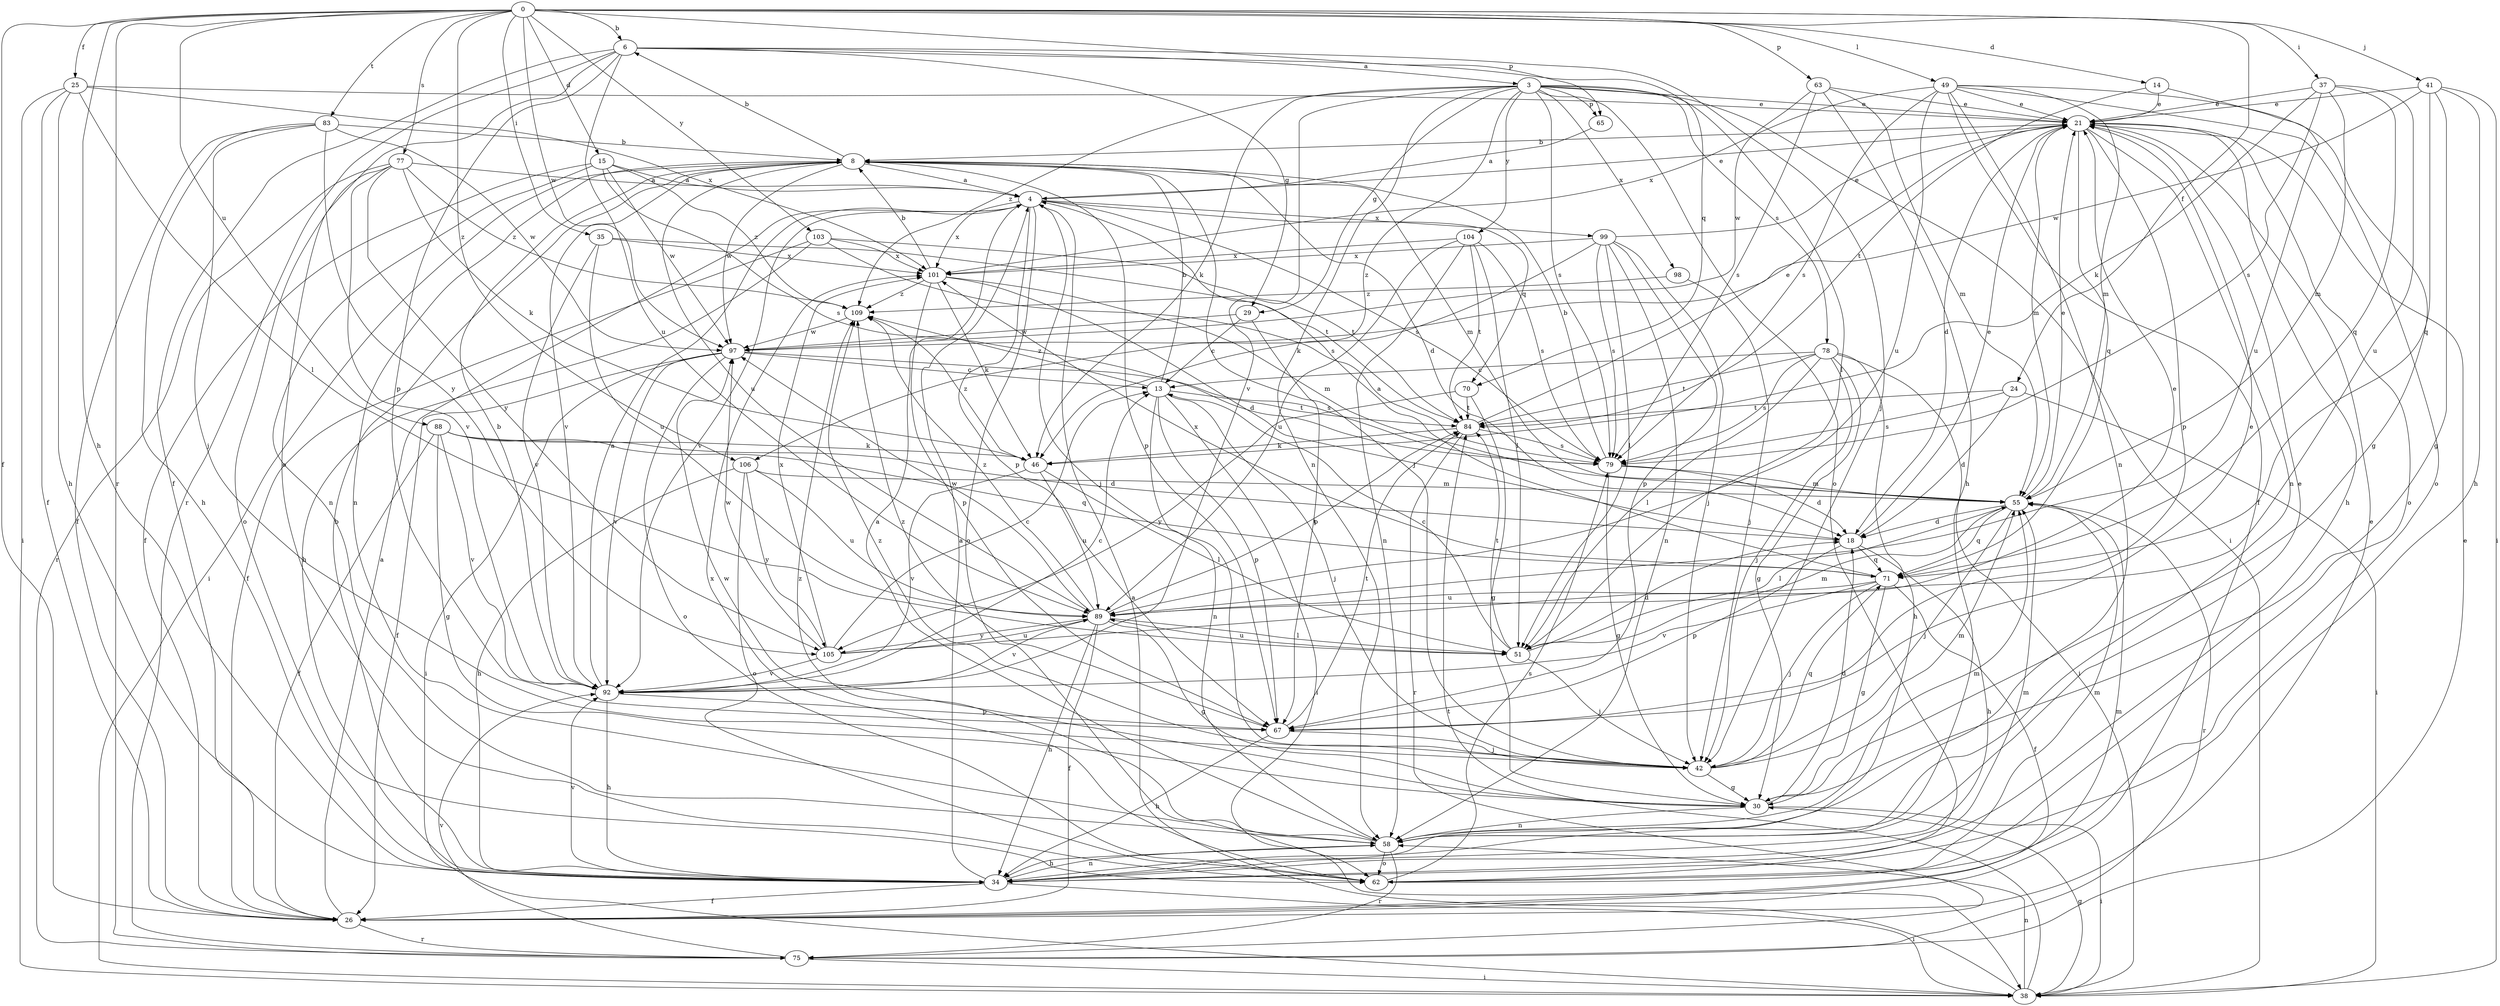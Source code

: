 strict digraph  {
0;
3;
4;
6;
8;
13;
14;
15;
18;
21;
24;
25;
26;
29;
30;
34;
35;
37;
38;
41;
42;
46;
49;
51;
55;
58;
62;
63;
65;
67;
70;
71;
75;
77;
78;
79;
83;
84;
88;
89;
92;
97;
98;
99;
101;
103;
104;
105;
106;
109;
0 -> 6  [label=b];
0 -> 14  [label=d];
0 -> 15  [label=d];
0 -> 24  [label=f];
0 -> 25  [label=f];
0 -> 26  [label=f];
0 -> 34  [label=h];
0 -> 35  [label=i];
0 -> 37  [label=i];
0 -> 41  [label=j];
0 -> 49  [label=l];
0 -> 63  [label=p];
0 -> 65  [label=p];
0 -> 75  [label=r];
0 -> 77  [label=s];
0 -> 83  [label=t];
0 -> 88  [label=u];
0 -> 97  [label=w];
0 -> 103  [label=y];
0 -> 106  [label=z];
3 -> 21  [label=e];
3 -> 29  [label=g];
3 -> 38  [label=i];
3 -> 46  [label=k];
3 -> 51  [label=l];
3 -> 58  [label=n];
3 -> 62  [label=o];
3 -> 65  [label=p];
3 -> 78  [label=s];
3 -> 79  [label=s];
3 -> 92  [label=v];
3 -> 98  [label=x];
3 -> 104  [label=y];
3 -> 106  [label=z];
3 -> 109  [label=z];
4 -> 21  [label=e];
4 -> 42  [label=j];
4 -> 62  [label=o];
4 -> 67  [label=p];
4 -> 70  [label=q];
4 -> 79  [label=s];
4 -> 92  [label=v];
4 -> 99  [label=x];
4 -> 101  [label=x];
6 -> 3  [label=a];
6 -> 26  [label=f];
6 -> 29  [label=g];
6 -> 42  [label=j];
6 -> 62  [label=o];
6 -> 67  [label=p];
6 -> 70  [label=q];
6 -> 75  [label=r];
6 -> 89  [label=u];
8 -> 4  [label=a];
8 -> 6  [label=b];
8 -> 18  [label=d];
8 -> 38  [label=i];
8 -> 42  [label=j];
8 -> 55  [label=m];
8 -> 58  [label=n];
8 -> 67  [label=p];
8 -> 89  [label=u];
8 -> 92  [label=v];
8 -> 97  [label=w];
13 -> 8  [label=b];
13 -> 38  [label=i];
13 -> 42  [label=j];
13 -> 58  [label=n];
13 -> 67  [label=p];
13 -> 84  [label=t];
13 -> 109  [label=z];
14 -> 21  [label=e];
14 -> 84  [label=t];
14 -> 89  [label=u];
15 -> 4  [label=a];
15 -> 26  [label=f];
15 -> 58  [label=n];
15 -> 79  [label=s];
15 -> 97  [label=w];
15 -> 109  [label=z];
18 -> 21  [label=e];
18 -> 34  [label=h];
18 -> 67  [label=p];
18 -> 71  [label=q];
21 -> 8  [label=b];
21 -> 18  [label=d];
21 -> 34  [label=h];
21 -> 55  [label=m];
21 -> 58  [label=n];
21 -> 62  [label=o];
21 -> 67  [label=p];
21 -> 71  [label=q];
24 -> 18  [label=d];
24 -> 38  [label=i];
24 -> 79  [label=s];
24 -> 84  [label=t];
25 -> 21  [label=e];
25 -> 26  [label=f];
25 -> 34  [label=h];
25 -> 38  [label=i];
25 -> 51  [label=l];
25 -> 101  [label=x];
26 -> 4  [label=a];
26 -> 21  [label=e];
26 -> 55  [label=m];
26 -> 75  [label=r];
29 -> 13  [label=c];
29 -> 67  [label=p];
29 -> 97  [label=w];
30 -> 18  [label=d];
30 -> 38  [label=i];
30 -> 58  [label=n];
30 -> 97  [label=w];
34 -> 4  [label=a];
34 -> 8  [label=b];
34 -> 26  [label=f];
34 -> 38  [label=i];
34 -> 55  [label=m];
34 -> 58  [label=n];
34 -> 92  [label=v];
35 -> 84  [label=t];
35 -> 89  [label=u];
35 -> 92  [label=v];
35 -> 101  [label=x];
37 -> 21  [label=e];
37 -> 46  [label=k];
37 -> 55  [label=m];
37 -> 71  [label=q];
37 -> 79  [label=s];
37 -> 89  [label=u];
38 -> 4  [label=a];
38 -> 30  [label=g];
38 -> 58  [label=n];
38 -> 84  [label=t];
41 -> 21  [label=e];
41 -> 30  [label=g];
41 -> 34  [label=h];
41 -> 38  [label=i];
41 -> 71  [label=q];
41 -> 97  [label=w];
42 -> 30  [label=g];
42 -> 55  [label=m];
42 -> 71  [label=q];
42 -> 109  [label=z];
46 -> 51  [label=l];
46 -> 89  [label=u];
46 -> 92  [label=v];
46 -> 109  [label=z];
49 -> 21  [label=e];
49 -> 26  [label=f];
49 -> 30  [label=g];
49 -> 55  [label=m];
49 -> 58  [label=n];
49 -> 62  [label=o];
49 -> 79  [label=s];
49 -> 89  [label=u];
49 -> 101  [label=x];
51 -> 13  [label=c];
51 -> 18  [label=d];
51 -> 42  [label=j];
51 -> 55  [label=m];
51 -> 84  [label=t];
51 -> 89  [label=u];
55 -> 18  [label=d];
55 -> 21  [label=e];
55 -> 42  [label=j];
55 -> 51  [label=l];
55 -> 71  [label=q];
55 -> 75  [label=r];
58 -> 4  [label=a];
58 -> 21  [label=e];
58 -> 34  [label=h];
58 -> 55  [label=m];
58 -> 62  [label=o];
58 -> 75  [label=r];
58 -> 109  [label=z];
62 -> 55  [label=m];
62 -> 79  [label=s];
62 -> 101  [label=x];
63 -> 21  [label=e];
63 -> 34  [label=h];
63 -> 55  [label=m];
63 -> 79  [label=s];
63 -> 97  [label=w];
65 -> 4  [label=a];
67 -> 21  [label=e];
67 -> 34  [label=h];
67 -> 42  [label=j];
67 -> 84  [label=t];
67 -> 109  [label=z];
70 -> 30  [label=g];
70 -> 84  [label=t];
70 -> 105  [label=y];
71 -> 4  [label=a];
71 -> 26  [label=f];
71 -> 30  [label=g];
71 -> 42  [label=j];
71 -> 89  [label=u];
71 -> 92  [label=v];
71 -> 101  [label=x];
75 -> 21  [label=e];
75 -> 38  [label=i];
75 -> 92  [label=v];
77 -> 4  [label=a];
77 -> 46  [label=k];
77 -> 62  [label=o];
77 -> 75  [label=r];
77 -> 92  [label=v];
77 -> 105  [label=y];
77 -> 109  [label=z];
78 -> 13  [label=c];
78 -> 30  [label=g];
78 -> 34  [label=h];
78 -> 38  [label=i];
78 -> 42  [label=j];
78 -> 51  [label=l];
78 -> 79  [label=s];
78 -> 84  [label=t];
79 -> 8  [label=b];
79 -> 18  [label=d];
79 -> 30  [label=g];
79 -> 55  [label=m];
83 -> 8  [label=b];
83 -> 26  [label=f];
83 -> 34  [label=h];
83 -> 42  [label=j];
83 -> 97  [label=w];
83 -> 105  [label=y];
84 -> 21  [label=e];
84 -> 46  [label=k];
84 -> 75  [label=r];
84 -> 79  [label=s];
88 -> 18  [label=d];
88 -> 26  [label=f];
88 -> 30  [label=g];
88 -> 46  [label=k];
88 -> 71  [label=q];
88 -> 92  [label=v];
89 -> 26  [label=f];
89 -> 30  [label=g];
89 -> 34  [label=h];
89 -> 51  [label=l];
89 -> 84  [label=t];
89 -> 92  [label=v];
89 -> 97  [label=w];
89 -> 105  [label=y];
89 -> 109  [label=z];
92 -> 4  [label=a];
92 -> 8  [label=b];
92 -> 13  [label=c];
92 -> 34  [label=h];
92 -> 67  [label=p];
97 -> 13  [label=c];
97 -> 26  [label=f];
97 -> 38  [label=i];
97 -> 62  [label=o];
97 -> 79  [label=s];
97 -> 92  [label=v];
98 -> 42  [label=j];
98 -> 109  [label=z];
99 -> 21  [label=e];
99 -> 42  [label=j];
99 -> 46  [label=k];
99 -> 51  [label=l];
99 -> 58  [label=n];
99 -> 67  [label=p];
99 -> 79  [label=s];
99 -> 101  [label=x];
101 -> 8  [label=b];
101 -> 18  [label=d];
101 -> 46  [label=k];
101 -> 55  [label=m];
101 -> 67  [label=p];
101 -> 109  [label=z];
103 -> 26  [label=f];
103 -> 34  [label=h];
103 -> 79  [label=s];
103 -> 84  [label=t];
103 -> 101  [label=x];
104 -> 51  [label=l];
104 -> 58  [label=n];
104 -> 79  [label=s];
104 -> 84  [label=t];
104 -> 89  [label=u];
104 -> 101  [label=x];
105 -> 13  [label=c];
105 -> 21  [label=e];
105 -> 89  [label=u];
105 -> 92  [label=v];
105 -> 97  [label=w];
105 -> 101  [label=x];
106 -> 34  [label=h];
106 -> 55  [label=m];
106 -> 62  [label=o];
106 -> 89  [label=u];
106 -> 105  [label=y];
109 -> 97  [label=w];
}
